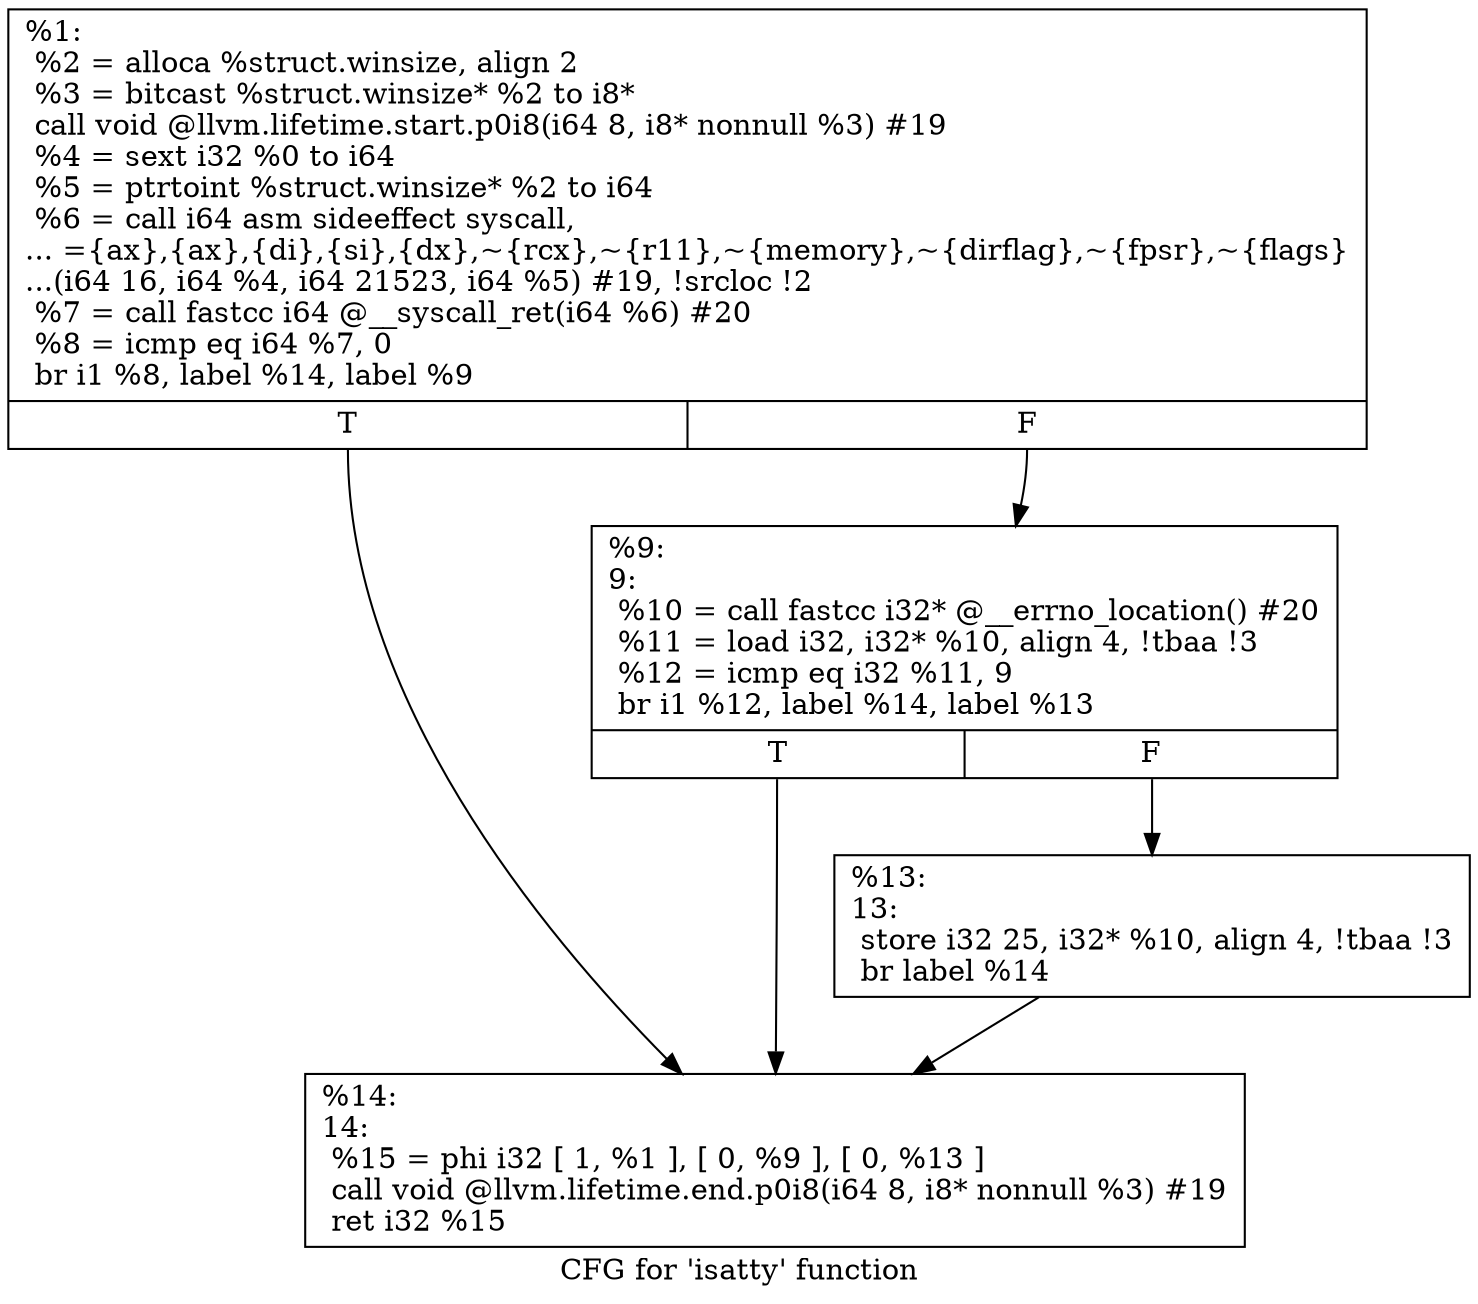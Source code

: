 digraph "CFG for 'isatty' function" {
	label="CFG for 'isatty' function";

	Node0x1f31160 [shape=record,label="{%1:\l  %2 = alloca %struct.winsize, align 2\l  %3 = bitcast %struct.winsize* %2 to i8*\l  call void @llvm.lifetime.start.p0i8(i64 8, i8* nonnull %3) #19\l  %4 = sext i32 %0 to i64\l  %5 = ptrtoint %struct.winsize* %2 to i64\l  %6 = call i64 asm sideeffect syscall,\l... =\{ax\},\{ax\},\{di\},\{si\},\{dx\},~\{rcx\},~\{r11\},~\{memory\},~\{dirflag\},~\{fpsr\},~\{flags\}\l...(i64 16, i64 %4, i64 21523, i64 %5) #19, !srcloc !2\l  %7 = call fastcc i64 @__syscall_ret(i64 %6) #20\l  %8 = icmp eq i64 %7, 0\l  br i1 %8, label %14, label %9\l|{<s0>T|<s1>F}}"];
	Node0x1f31160:s0 -> Node0x1f31b90;
	Node0x1f31160:s1 -> Node0x1f31af0;
	Node0x1f31af0 [shape=record,label="{%9:\l9:                                                \l  %10 = call fastcc i32* @__errno_location() #20\l  %11 = load i32, i32* %10, align 4, !tbaa !3\l  %12 = icmp eq i32 %11, 9\l  br i1 %12, label %14, label %13\l|{<s0>T|<s1>F}}"];
	Node0x1f31af0:s0 -> Node0x1f31b90;
	Node0x1f31af0:s1 -> Node0x1f31b40;
	Node0x1f31b40 [shape=record,label="{%13:\l13:                                               \l  store i32 25, i32* %10, align 4, !tbaa !3\l  br label %14\l}"];
	Node0x1f31b40 -> Node0x1f31b90;
	Node0x1f31b90 [shape=record,label="{%14:\l14:                                               \l  %15 = phi i32 [ 1, %1 ], [ 0, %9 ], [ 0, %13 ]\l  call void @llvm.lifetime.end.p0i8(i64 8, i8* nonnull %3) #19\l  ret i32 %15\l}"];
}
